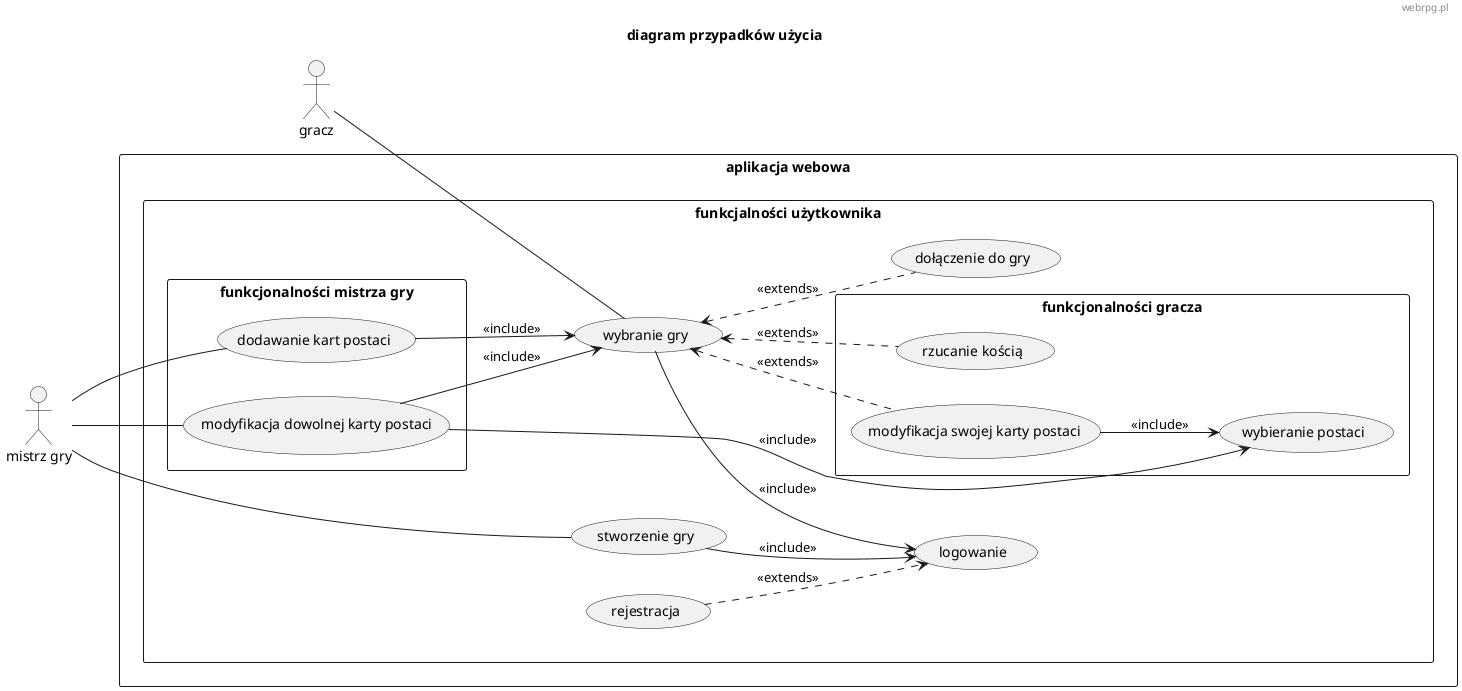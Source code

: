 ' <== tak się robi komentarz jedno-liniowy

/'
tak się robi komentarz wielo-liniowy
'/

@startuml
header webrpg.pl
title "diagram przypadków użycia"
left to right direction

:gracz: as user
:mistrz gry: as gm

rectangle "aplikacja webowa" {
    
    rectangle "funkcjalności użytkownika" {
        usecase "logowanie"   as login
        usecase "rejestracja" as register

        usecase "dołączenie do gry" as join_game
        usecase "wybranie gry"      as enter_game
        usecase "stworzenie gry"    as create_game

        rectangle "funkcjonalności mistrza gry" {
            usecase "modyfikacja dowolnej karty postaci" as modify_any_cc
            usecase "dodawanie kart postaci"             as add_any_cc
        }

        rectangle "funkcjonalności gracza" {
            usecase "modyfikacja swojej karty postaci"   as modify_own_cc
            usecase "wybieranie postaci"                 as select_char
            'usecase "chatowanie"                         as use_chat
            usecase "rzucanie kością"                    as die_roll
        }
    }


}

register ..> login              : <<extends>>

user -- enter_game
enter_game <.. join_game        : <<extends>>
enter_game <.. modify_own_cc    : <<extends>>
'enter_game <.. use_chat         : <<extends>>
enter_game <.. die_roll         : <<extends>>

enter_game --> login            : <<include>>

modify_own_cc --> select_char   : <<include>>
modify_any_cc --> select_char   : <<include>>

'gm --> user
gm -- modify_any_cc
gm -- add_any_cc
gm -- create_game

create_game --> login           : <<include>>
modify_any_cc --> enter_game    : <<include>>
add_any_cc --> enter_game       : <<include>>


@enduml